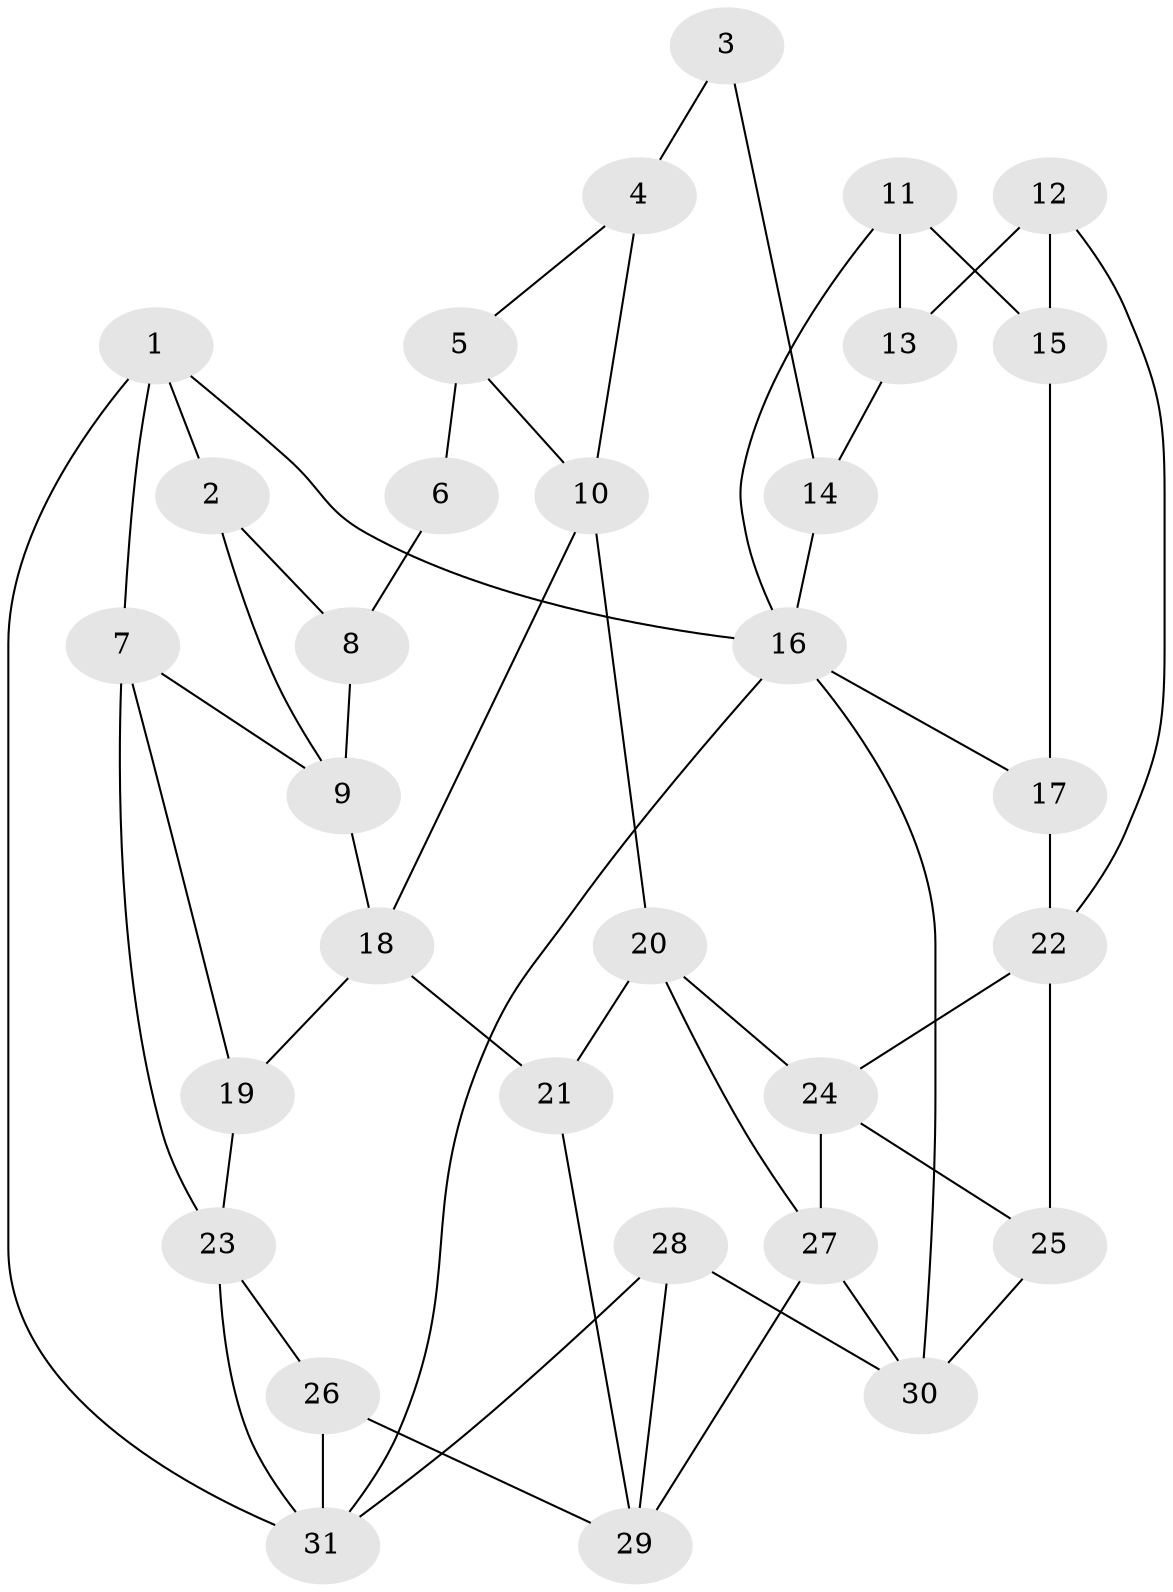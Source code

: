 // original degree distribution, {3: 0.06451612903225806, 4: 0.24193548387096775, 5: 0.41935483870967744, 6: 0.27419354838709675}
// Generated by graph-tools (version 1.1) at 2025/03/03/09/25 03:03:26]
// undirected, 31 vertices, 54 edges
graph export_dot {
graph [start="1"]
  node [color=gray90,style=filled];
  1;
  2;
  3;
  4;
  5;
  6;
  7;
  8;
  9;
  10;
  11;
  12;
  13;
  14;
  15;
  16;
  17;
  18;
  19;
  20;
  21;
  22;
  23;
  24;
  25;
  26;
  27;
  28;
  29;
  30;
  31;
  1 -- 2 [weight=1.0];
  1 -- 7 [weight=1.0];
  1 -- 16 [weight=1.0];
  1 -- 31 [weight=1.0];
  2 -- 8 [weight=1.0];
  2 -- 9 [weight=1.0];
  3 -- 4 [weight=2.0];
  3 -- 14 [weight=2.0];
  4 -- 5 [weight=1.0];
  4 -- 10 [weight=1.0];
  5 -- 6 [weight=2.0];
  5 -- 10 [weight=1.0];
  6 -- 8 [weight=2.0];
  7 -- 9 [weight=1.0];
  7 -- 19 [weight=1.0];
  7 -- 23 [weight=1.0];
  8 -- 9 [weight=1.0];
  9 -- 18 [weight=1.0];
  10 -- 18 [weight=1.0];
  10 -- 20 [weight=1.0];
  11 -- 13 [weight=1.0];
  11 -- 15 [weight=1.0];
  11 -- 16 [weight=1.0];
  12 -- 13 [weight=1.0];
  12 -- 15 [weight=1.0];
  12 -- 22 [weight=1.0];
  13 -- 14 [weight=1.0];
  14 -- 16 [weight=1.0];
  15 -- 17 [weight=1.0];
  16 -- 17 [weight=1.0];
  16 -- 30 [weight=1.0];
  16 -- 31 [weight=1.0];
  17 -- 22 [weight=1.0];
  18 -- 19 [weight=1.0];
  18 -- 21 [weight=1.0];
  19 -- 23 [weight=1.0];
  20 -- 21 [weight=1.0];
  20 -- 24 [weight=1.0];
  20 -- 27 [weight=1.0];
  21 -- 29 [weight=1.0];
  22 -- 24 [weight=1.0];
  22 -- 25 [weight=1.0];
  23 -- 26 [weight=1.0];
  23 -- 31 [weight=1.0];
  24 -- 25 [weight=1.0];
  24 -- 27 [weight=1.0];
  25 -- 30 [weight=1.0];
  26 -- 29 [weight=1.0];
  26 -- 31 [weight=1.0];
  27 -- 29 [weight=1.0];
  27 -- 30 [weight=1.0];
  28 -- 29 [weight=1.0];
  28 -- 30 [weight=1.0];
  28 -- 31 [weight=1.0];
}
